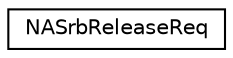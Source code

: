 digraph "Graphical Class Hierarchy"
{
 // LATEX_PDF_SIZE
  edge [fontname="Helvetica",fontsize="10",labelfontname="Helvetica",labelfontsize="10"];
  node [fontname="Helvetica",fontsize="10",shape=record];
  rankdir="LR";
  Node0 [label="NASrbReleaseReq",height=0.2,width=0.4,color="black", fillcolor="white", style="filled",URL="$structNASrbReleaseReq.html",tooltip=" "];
}
